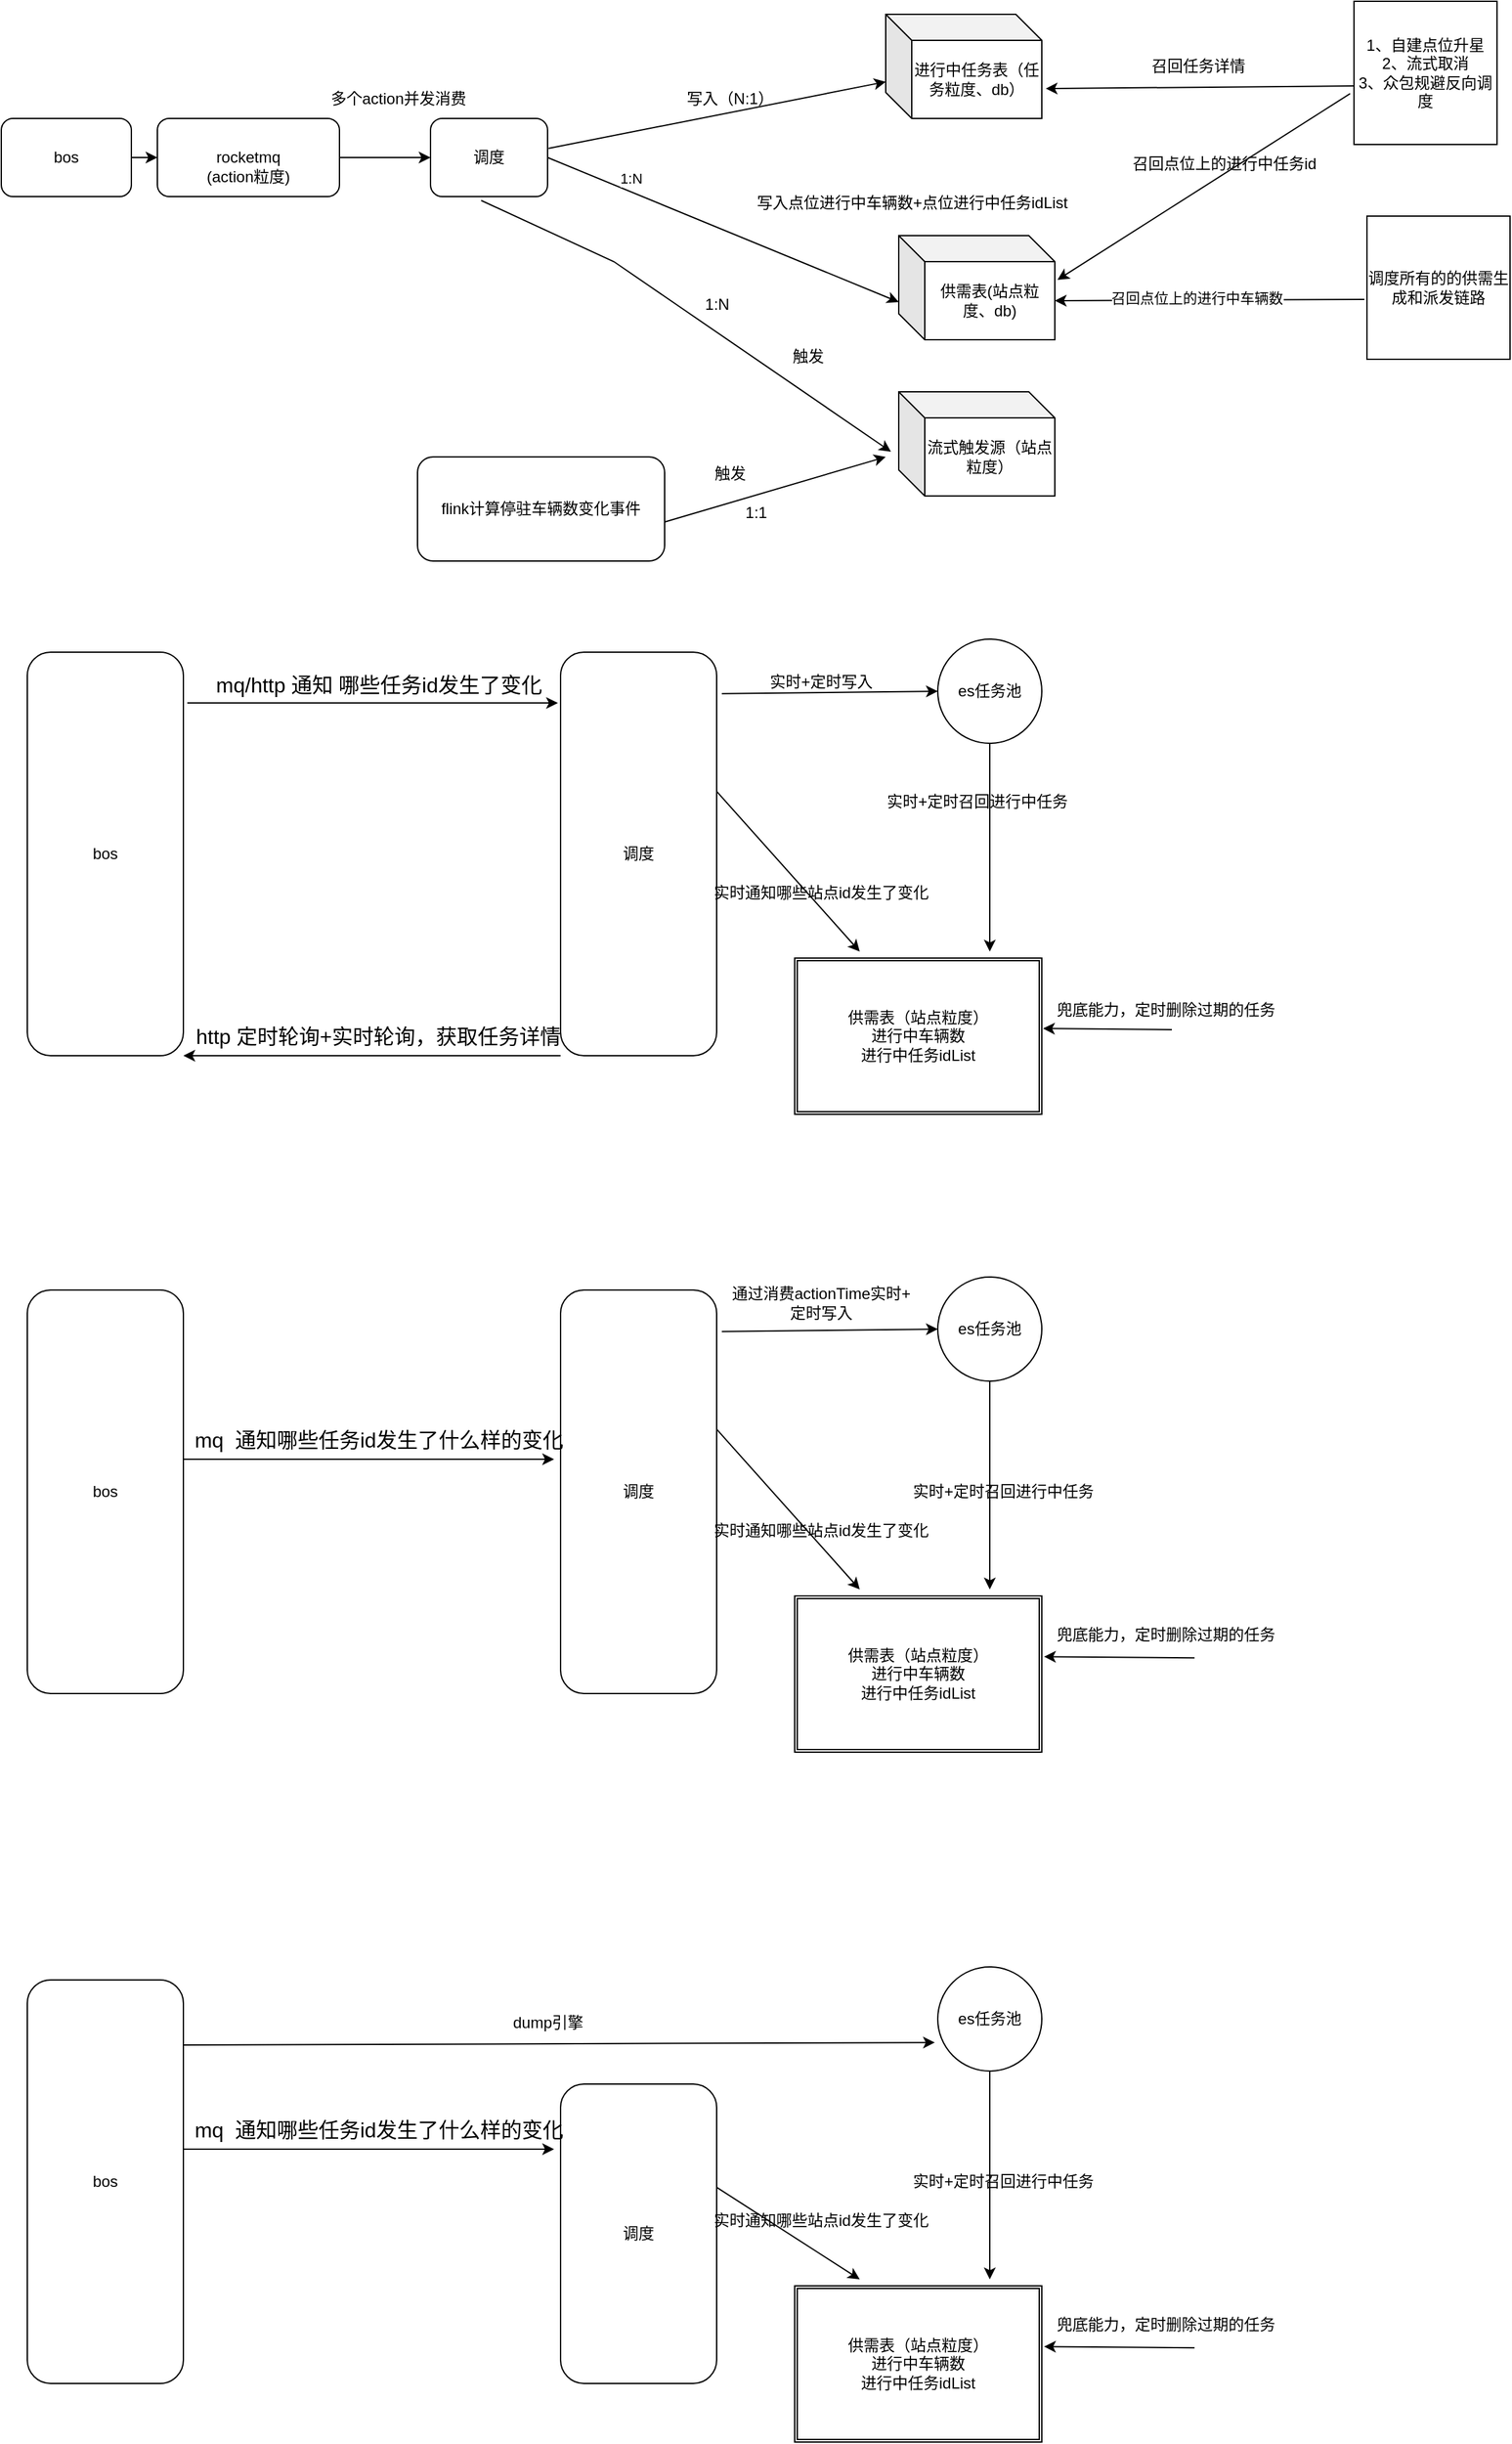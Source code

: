 <mxfile version="22.1.5" type="github">
  <diagram name="Page-1" id="kT9_dr_BF-10qV57XZLN">
    <mxGraphModel dx="2074" dy="1146" grid="1" gridSize="10" guides="1" tooltips="1" connect="1" arrows="1" fold="1" page="1" pageScale="1" pageWidth="850" pageHeight="1100" math="0" shadow="0">
      <root>
        <mxCell id="0" />
        <mxCell id="1" parent="0" />
        <mxCell id="4MUZql2UYZA6WcCp4JFE-1" value="bos" style="rounded=1;whiteSpace=wrap;html=1;" parent="1" vertex="1">
          <mxGeometry x="10" y="100" width="100" height="60" as="geometry" />
        </mxCell>
        <mxCell id="4MUZql2UYZA6WcCp4JFE-3" value="&lt;br&gt;rocketmq&lt;br&gt;(action粒度)" style="rounded=1;whiteSpace=wrap;html=1;" parent="1" vertex="1">
          <mxGeometry x="130" y="100" width="140" height="60" as="geometry" />
        </mxCell>
        <mxCell id="4MUZql2UYZA6WcCp4JFE-4" value="调度" style="rounded=1;whiteSpace=wrap;html=1;" parent="1" vertex="1">
          <mxGeometry x="340" y="100" width="90" height="60" as="geometry" />
        </mxCell>
        <mxCell id="4MUZql2UYZA6WcCp4JFE-6" value="进行中任务表（任务粒度、db）" style="shape=cube;whiteSpace=wrap;html=1;boundedLbl=1;backgroundOutline=1;darkOpacity=0.05;darkOpacity2=0.1;" parent="1" vertex="1">
          <mxGeometry x="690" y="20" width="120" height="80" as="geometry" />
        </mxCell>
        <mxCell id="4MUZql2UYZA6WcCp4JFE-7" value="供需表(站点粒度、db)" style="shape=cube;whiteSpace=wrap;html=1;boundedLbl=1;backgroundOutline=1;darkOpacity=0.05;darkOpacity2=0.1;" parent="1" vertex="1">
          <mxGeometry x="700" y="190" width="120" height="80" as="geometry" />
        </mxCell>
        <mxCell id="4MUZql2UYZA6WcCp4JFE-9" value="" style="endArrow=classic;html=1;rounded=0;exitX=1.008;exitY=0.383;exitDx=0;exitDy=0;exitPerimeter=0;" parent="1" source="4MUZql2UYZA6WcCp4JFE-4" target="4MUZql2UYZA6WcCp4JFE-6" edge="1">
          <mxGeometry width="50" height="50" relative="1" as="geometry">
            <mxPoint x="490" y="340" as="sourcePoint" />
            <mxPoint x="540" y="290" as="targetPoint" />
          </mxGeometry>
        </mxCell>
        <mxCell id="4MUZql2UYZA6WcCp4JFE-10" value="" style="endArrow=classic;html=1;rounded=0;exitX=1;exitY=0.5;exitDx=0;exitDy=0;entryX=0;entryY=0.638;entryDx=0;entryDy=0;entryPerimeter=0;" parent="1" source="4MUZql2UYZA6WcCp4JFE-4" target="4MUZql2UYZA6WcCp4JFE-7" edge="1">
          <mxGeometry width="50" height="50" relative="1" as="geometry">
            <mxPoint x="490" y="340" as="sourcePoint" />
            <mxPoint x="540" y="290" as="targetPoint" />
          </mxGeometry>
        </mxCell>
        <mxCell id="4MUZql2UYZA6WcCp4JFE-25" value="1:N" style="edgeLabel;html=1;align=center;verticalAlign=middle;resizable=0;points=[];" parent="4MUZql2UYZA6WcCp4JFE-10" vertex="1" connectable="0">
          <mxGeometry x="-0.644" y="4" relative="1" as="geometry">
            <mxPoint x="14" as="offset" />
          </mxGeometry>
        </mxCell>
        <mxCell id="4MUZql2UYZA6WcCp4JFE-11" value="写入（N:1）" style="text;html=1;align=center;verticalAlign=middle;resizable=0;points=[];autosize=1;strokeColor=none;fillColor=none;" parent="1" vertex="1">
          <mxGeometry x="525" y="70" width="90" height="30" as="geometry" />
        </mxCell>
        <mxCell id="4MUZql2UYZA6WcCp4JFE-12" value="写入点位进行中车辆数+点位进行中任务idList" style="text;html=1;align=center;verticalAlign=middle;resizable=0;points=[];autosize=1;strokeColor=none;fillColor=none;" parent="1" vertex="1">
          <mxGeometry x="580" y="150" width="260" height="30" as="geometry" />
        </mxCell>
        <mxCell id="4MUZql2UYZA6WcCp4JFE-13" value="" style="endArrow=classic;html=1;rounded=0;exitX=1;exitY=0.5;exitDx=0;exitDy=0;entryX=0;entryY=0.5;entryDx=0;entryDy=0;" parent="1" source="4MUZql2UYZA6WcCp4JFE-1" target="4MUZql2UYZA6WcCp4JFE-3" edge="1">
          <mxGeometry width="50" height="50" relative="1" as="geometry">
            <mxPoint x="170" y="180" as="sourcePoint" />
            <mxPoint x="200" y="130" as="targetPoint" />
          </mxGeometry>
        </mxCell>
        <mxCell id="4MUZql2UYZA6WcCp4JFE-14" value="" style="endArrow=classic;html=1;rounded=0;exitX=1;exitY=0.5;exitDx=0;exitDy=0;entryX=0;entryY=0.5;entryDx=0;entryDy=0;" parent="1" source="4MUZql2UYZA6WcCp4JFE-3" target="4MUZql2UYZA6WcCp4JFE-4" edge="1">
          <mxGeometry width="50" height="50" relative="1" as="geometry">
            <mxPoint x="340" y="130" as="sourcePoint" />
            <mxPoint x="390" y="129.5" as="targetPoint" />
          </mxGeometry>
        </mxCell>
        <mxCell id="4MUZql2UYZA6WcCp4JFE-18" value="流式触发源（站点粒度）" style="shape=cube;whiteSpace=wrap;html=1;boundedLbl=1;backgroundOutline=1;darkOpacity=0.05;darkOpacity2=0.1;" parent="1" vertex="1">
          <mxGeometry x="700" y="310" width="120" height="80" as="geometry" />
        </mxCell>
        <mxCell id="4MUZql2UYZA6WcCp4JFE-19" value="" style="endArrow=classic;html=1;rounded=0;exitX=0.433;exitY=1.05;exitDx=0;exitDy=0;exitPerimeter=0;entryX=-0.05;entryY=0.575;entryDx=0;entryDy=0;entryPerimeter=0;" parent="1" source="4MUZql2UYZA6WcCp4JFE-4" target="4MUZql2UYZA6WcCp4JFE-18" edge="1">
          <mxGeometry width="50" height="50" relative="1" as="geometry">
            <mxPoint x="440" y="340" as="sourcePoint" />
            <mxPoint x="690" y="350" as="targetPoint" />
            <Array as="points">
              <mxPoint x="481" y="210" />
            </Array>
          </mxGeometry>
        </mxCell>
        <mxCell id="4MUZql2UYZA6WcCp4JFE-20" value="触发" style="text;html=1;align=center;verticalAlign=middle;resizable=0;points=[];autosize=1;strokeColor=none;fillColor=none;" parent="1" vertex="1">
          <mxGeometry x="605" y="268" width="50" height="30" as="geometry" />
        </mxCell>
        <mxCell id="4MUZql2UYZA6WcCp4JFE-21" value="" style="endArrow=classic;html=1;rounded=0;" parent="1" edge="1">
          <mxGeometry width="50" height="50" relative="1" as="geometry">
            <mxPoint x="520" y="410" as="sourcePoint" />
            <mxPoint x="690" y="360" as="targetPoint" />
          </mxGeometry>
        </mxCell>
        <mxCell id="4MUZql2UYZA6WcCp4JFE-22" value="flink计算停驻车辆数变化事件" style="rounded=1;whiteSpace=wrap;html=1;" parent="1" vertex="1">
          <mxGeometry x="330" y="360" width="190" height="80" as="geometry" />
        </mxCell>
        <mxCell id="4MUZql2UYZA6WcCp4JFE-23" value="触发" style="text;html=1;align=center;verticalAlign=middle;resizable=0;points=[];autosize=1;strokeColor=none;fillColor=none;" parent="1" vertex="1">
          <mxGeometry x="545" y="358" width="50" height="30" as="geometry" />
        </mxCell>
        <mxCell id="4MUZql2UYZA6WcCp4JFE-26" value="1:N" style="text;html=1;align=center;verticalAlign=middle;resizable=0;points=[];autosize=1;strokeColor=none;fillColor=none;" parent="1" vertex="1">
          <mxGeometry x="540" y="228" width="40" height="30" as="geometry" />
        </mxCell>
        <mxCell id="4MUZql2UYZA6WcCp4JFE-27" value="1:1" style="text;html=1;align=center;verticalAlign=middle;resizable=0;points=[];autosize=1;strokeColor=none;fillColor=none;" parent="1" vertex="1">
          <mxGeometry x="570" y="388" width="40" height="30" as="geometry" />
        </mxCell>
        <mxCell id="4MUZql2UYZA6WcCp4JFE-28" value="多个action并发消费" style="text;html=1;align=center;verticalAlign=middle;resizable=0;points=[];autosize=1;strokeColor=none;fillColor=none;" parent="1" vertex="1">
          <mxGeometry x="250" y="70" width="130" height="30" as="geometry" />
        </mxCell>
        <mxCell id="X4xyX6ZAneE_ti3FvR2u-1" value="bos" style="rounded=1;whiteSpace=wrap;html=1;" parent="1" vertex="1">
          <mxGeometry x="30" y="510" width="120" height="310" as="geometry" />
        </mxCell>
        <mxCell id="X4xyX6ZAneE_ti3FvR2u-2" value="调度" style="rounded=1;whiteSpace=wrap;html=1;" parent="1" vertex="1">
          <mxGeometry x="440" y="510" width="120" height="310" as="geometry" />
        </mxCell>
        <mxCell id="X4xyX6ZAneE_ti3FvR2u-3" value="" style="endArrow=classic;html=1;rounded=0;exitX=1.025;exitY=0.126;exitDx=0;exitDy=0;exitPerimeter=0;entryX=-0.017;entryY=0.126;entryDx=0;entryDy=0;entryPerimeter=0;" parent="1" source="X4xyX6ZAneE_ti3FvR2u-1" target="X4xyX6ZAneE_ti3FvR2u-2" edge="1">
          <mxGeometry width="50" height="50" relative="1" as="geometry">
            <mxPoint x="180" y="549" as="sourcePoint" />
            <mxPoint x="440" y="549" as="targetPoint" />
          </mxGeometry>
        </mxCell>
        <mxCell id="X4xyX6ZAneE_ti3FvR2u-4" value="mq/http 通知 哪些任务id发生了变化" style="text;html=1;align=center;verticalAlign=middle;resizable=0;points=[];autosize=1;strokeColor=none;fillColor=none;fontSize=16;" parent="1" vertex="1">
          <mxGeometry x="165" y="520" width="270" height="30" as="geometry" />
        </mxCell>
        <mxCell id="X4xyX6ZAneE_ti3FvR2u-5" value="" style="endArrow=classic;html=1;rounded=0;entryX=1;entryY=1;entryDx=0;entryDy=0;exitX=0;exitY=1;exitDx=0;exitDy=0;" parent="1" source="X4xyX6ZAneE_ti3FvR2u-2" target="X4xyX6ZAneE_ti3FvR2u-1" edge="1">
          <mxGeometry width="50" height="50" relative="1" as="geometry">
            <mxPoint x="370" y="660" as="sourcePoint" />
            <mxPoint x="290" y="660" as="targetPoint" />
          </mxGeometry>
        </mxCell>
        <mxCell id="X4xyX6ZAneE_ti3FvR2u-6" value="http 定时轮询+实时轮询，获取任务详情" style="text;html=1;strokeColor=none;fillColor=none;align=center;verticalAlign=middle;whiteSpace=wrap;rounded=0;fontSize=16;" parent="1" vertex="1">
          <mxGeometry x="150" y="790" width="300" height="30" as="geometry" />
        </mxCell>
        <mxCell id="X4xyX6ZAneE_ti3FvR2u-7" value="es任务池" style="ellipse;whiteSpace=wrap;html=1;aspect=fixed;" parent="1" vertex="1">
          <mxGeometry x="730" y="500" width="80" height="80" as="geometry" />
        </mxCell>
        <mxCell id="X4xyX6ZAneE_ti3FvR2u-8" value="" style="endArrow=classic;html=1;rounded=0;exitX=1.033;exitY=0.103;exitDx=0;exitDy=0;exitPerimeter=0;entryX=0;entryY=0.5;entryDx=0;entryDy=0;" parent="1" source="X4xyX6ZAneE_ti3FvR2u-2" target="X4xyX6ZAneE_ti3FvR2u-7" edge="1">
          <mxGeometry width="50" height="50" relative="1" as="geometry">
            <mxPoint x="560" y="551.5" as="sourcePoint" />
            <mxPoint x="720" y="548" as="targetPoint" />
            <Array as="points" />
          </mxGeometry>
        </mxCell>
        <mxCell id="X4xyX6ZAneE_ti3FvR2u-16" value="" style="endArrow=classic;html=1;rounded=0;exitX=0.5;exitY=1;exitDx=0;exitDy=0;" parent="1" source="X4xyX6ZAneE_ti3FvR2u-7" edge="1">
          <mxGeometry width="50" height="50" relative="1" as="geometry">
            <mxPoint x="640" y="700" as="sourcePoint" />
            <mxPoint x="770" y="740" as="targetPoint" />
          </mxGeometry>
        </mxCell>
        <mxCell id="X4xyX6ZAneE_ti3FvR2u-19" value="供需表（站点粒度）&lt;br&gt;进行中车辆数&lt;br&gt;进行中任务idList" style="shape=ext;double=1;rounded=0;whiteSpace=wrap;html=1;" parent="1" vertex="1">
          <mxGeometry x="620" y="745" width="190" height="120" as="geometry" />
        </mxCell>
        <mxCell id="X4xyX6ZAneE_ti3FvR2u-21" value="" style="endArrow=classic;html=1;rounded=0;exitX=1;exitY=0.345;exitDx=0;exitDy=0;exitPerimeter=0;" parent="1" source="X4xyX6ZAneE_ti3FvR2u-2" edge="1">
          <mxGeometry width="50" height="50" relative="1" as="geometry">
            <mxPoint x="450" y="680" as="sourcePoint" />
            <mxPoint x="670" y="740" as="targetPoint" />
          </mxGeometry>
        </mxCell>
        <mxCell id="X4xyX6ZAneE_ti3FvR2u-22" value="实时通知哪些站点id发生了变化" style="text;html=1;align=center;verticalAlign=middle;resizable=0;points=[];autosize=1;strokeColor=none;fillColor=none;" parent="1" vertex="1">
          <mxGeometry x="545" y="680" width="190" height="30" as="geometry" />
        </mxCell>
        <mxCell id="X4xyX6ZAneE_ti3FvR2u-23" value="实时+定时召回进行中任务" style="text;html=1;align=center;verticalAlign=middle;resizable=0;points=[];autosize=1;strokeColor=none;fillColor=none;" parent="1" vertex="1">
          <mxGeometry x="680" y="610" width="160" height="30" as="geometry" />
        </mxCell>
        <mxCell id="X4xyX6ZAneE_ti3FvR2u-24" value="实时+定时写入" style="text;html=1;align=center;verticalAlign=middle;resizable=0;points=[];autosize=1;strokeColor=none;fillColor=none;" parent="1" vertex="1">
          <mxGeometry x="590" y="518" width="100" height="30" as="geometry" />
        </mxCell>
        <mxCell id="X4xyX6ZAneE_ti3FvR2u-25" value="bos" style="rounded=1;whiteSpace=wrap;html=1;" parent="1" vertex="1">
          <mxGeometry x="30" y="1000" width="120" height="310" as="geometry" />
        </mxCell>
        <mxCell id="X4xyX6ZAneE_ti3FvR2u-26" value="调度" style="rounded=1;whiteSpace=wrap;html=1;" parent="1" vertex="1">
          <mxGeometry x="440" y="1000" width="120" height="310" as="geometry" />
        </mxCell>
        <mxCell id="X4xyX6ZAneE_ti3FvR2u-27" value="" style="endArrow=classic;html=1;rounded=0;exitX=1.025;exitY=0.126;exitDx=0;exitDy=0;exitPerimeter=0;entryX=-0.017;entryY=0.126;entryDx=0;entryDy=0;entryPerimeter=0;" parent="1" edge="1">
          <mxGeometry width="50" height="50" relative="1" as="geometry">
            <mxPoint x="150.04" y="1130" as="sourcePoint" />
            <mxPoint x="435.0" y="1130" as="targetPoint" />
          </mxGeometry>
        </mxCell>
        <mxCell id="X4xyX6ZAneE_ti3FvR2u-28" value="mq&amp;nbsp; 通知哪些任务id发生了什么样的变化" style="text;html=1;align=center;verticalAlign=middle;resizable=0;points=[];autosize=1;strokeColor=none;fillColor=none;fontSize=16;" parent="1" vertex="1">
          <mxGeometry x="145" y="1100" width="310" height="30" as="geometry" />
        </mxCell>
        <mxCell id="X4xyX6ZAneE_ti3FvR2u-31" value="es任务池" style="ellipse;whiteSpace=wrap;html=1;aspect=fixed;" parent="1" vertex="1">
          <mxGeometry x="730" y="990" width="80" height="80" as="geometry" />
        </mxCell>
        <mxCell id="X4xyX6ZAneE_ti3FvR2u-32" value="" style="endArrow=classic;html=1;rounded=0;exitX=1.033;exitY=0.103;exitDx=0;exitDy=0;exitPerimeter=0;entryX=0;entryY=0.5;entryDx=0;entryDy=0;" parent="1" source="X4xyX6ZAneE_ti3FvR2u-26" target="X4xyX6ZAneE_ti3FvR2u-31" edge="1">
          <mxGeometry width="50" height="50" relative="1" as="geometry">
            <mxPoint x="560" y="1041.5" as="sourcePoint" />
            <mxPoint x="720" y="1038" as="targetPoint" />
            <Array as="points" />
          </mxGeometry>
        </mxCell>
        <mxCell id="X4xyX6ZAneE_ti3FvR2u-33" value="" style="endArrow=classic;html=1;rounded=0;exitX=0.5;exitY=1;exitDx=0;exitDy=0;" parent="1" source="X4xyX6ZAneE_ti3FvR2u-31" edge="1">
          <mxGeometry width="50" height="50" relative="1" as="geometry">
            <mxPoint x="640" y="1190" as="sourcePoint" />
            <mxPoint x="770" y="1230" as="targetPoint" />
          </mxGeometry>
        </mxCell>
        <mxCell id="X4xyX6ZAneE_ti3FvR2u-34" value="供需表（站点粒度）&lt;br&gt;进行中车辆数&lt;br&gt;进行中任务idList" style="shape=ext;double=1;rounded=0;whiteSpace=wrap;html=1;" parent="1" vertex="1">
          <mxGeometry x="620" y="1235" width="190" height="120" as="geometry" />
        </mxCell>
        <mxCell id="X4xyX6ZAneE_ti3FvR2u-35" value="" style="endArrow=classic;html=1;rounded=0;exitX=1;exitY=0.345;exitDx=0;exitDy=0;exitPerimeter=0;" parent="1" source="X4xyX6ZAneE_ti3FvR2u-26" edge="1">
          <mxGeometry width="50" height="50" relative="1" as="geometry">
            <mxPoint x="450" y="1170" as="sourcePoint" />
            <mxPoint x="670" y="1230" as="targetPoint" />
          </mxGeometry>
        </mxCell>
        <mxCell id="X4xyX6ZAneE_ti3FvR2u-36" value="实时通知哪些站点id发生了变化" style="text;html=1;align=center;verticalAlign=middle;resizable=0;points=[];autosize=1;strokeColor=none;fillColor=none;" parent="1" vertex="1">
          <mxGeometry x="545" y="1170" width="190" height="30" as="geometry" />
        </mxCell>
        <mxCell id="X4xyX6ZAneE_ti3FvR2u-37" value="通过消费actionTime实时+&lt;br&gt;定时写入" style="text;html=1;align=center;verticalAlign=middle;resizable=0;points=[];autosize=1;strokeColor=none;fillColor=none;" parent="1" vertex="1">
          <mxGeometry x="560" y="990" width="160" height="40" as="geometry" />
        </mxCell>
        <mxCell id="X4xyX6ZAneE_ti3FvR2u-38" value="实时+定时召回进行中任务" style="text;html=1;align=center;verticalAlign=middle;resizable=0;points=[];autosize=1;strokeColor=none;fillColor=none;" parent="1" vertex="1">
          <mxGeometry x="700" y="1140" width="160" height="30" as="geometry" />
        </mxCell>
        <mxCell id="X4xyX6ZAneE_ti3FvR2u-39" value="" style="endArrow=classic;html=1;rounded=0;entryX=1.005;entryY=0.451;entryDx=0;entryDy=0;entryPerimeter=0;" parent="1" target="X4xyX6ZAneE_ti3FvR2u-19" edge="1">
          <mxGeometry width="50" height="50" relative="1" as="geometry">
            <mxPoint x="910" y="800" as="sourcePoint" />
            <mxPoint x="820" y="800" as="targetPoint" />
          </mxGeometry>
        </mxCell>
        <mxCell id="X4xyX6ZAneE_ti3FvR2u-40" value="兜底能力，定时删除过期的任务" style="text;html=1;align=center;verticalAlign=middle;resizable=0;points=[];autosize=1;strokeColor=none;fillColor=none;" parent="1" vertex="1">
          <mxGeometry x="810" y="770" width="190" height="30" as="geometry" />
        </mxCell>
        <mxCell id="X4xyX6ZAneE_ti3FvR2u-41" value="兜底能力，定时删除过期的任务" style="text;html=1;align=center;verticalAlign=middle;resizable=0;points=[];autosize=1;strokeColor=none;fillColor=none;" parent="1" vertex="1">
          <mxGeometry x="810" y="1250" width="190" height="30" as="geometry" />
        </mxCell>
        <mxCell id="X4xyX6ZAneE_ti3FvR2u-43" value="" style="endArrow=classic;html=1;rounded=0;entryX=1.009;entryY=0.389;entryDx=0;entryDy=0;entryPerimeter=0;exitX=0.618;exitY=1.086;exitDx=0;exitDy=0;exitPerimeter=0;" parent="1" source="X4xyX6ZAneE_ti3FvR2u-41" target="X4xyX6ZAneE_ti3FvR2u-34" edge="1">
          <mxGeometry width="50" height="50" relative="1" as="geometry">
            <mxPoint x="950" y="1290" as="sourcePoint" />
            <mxPoint x="680" y="1180" as="targetPoint" />
          </mxGeometry>
        </mxCell>
        <mxCell id="X4xyX6ZAneE_ti3FvR2u-44" value="bos" style="rounded=1;whiteSpace=wrap;html=1;" parent="1" vertex="1">
          <mxGeometry x="30" y="1530" width="120" height="310" as="geometry" />
        </mxCell>
        <mxCell id="X4xyX6ZAneE_ti3FvR2u-45" value="调度" style="rounded=1;whiteSpace=wrap;html=1;" parent="1" vertex="1">
          <mxGeometry x="440" y="1610" width="120" height="230" as="geometry" />
        </mxCell>
        <mxCell id="X4xyX6ZAneE_ti3FvR2u-46" value="" style="endArrow=classic;html=1;rounded=0;exitX=1.025;exitY=0.126;exitDx=0;exitDy=0;exitPerimeter=0;entryX=-0.017;entryY=0.126;entryDx=0;entryDy=0;entryPerimeter=0;" parent="1" edge="1">
          <mxGeometry width="50" height="50" relative="1" as="geometry">
            <mxPoint x="150.04" y="1660" as="sourcePoint" />
            <mxPoint x="435.0" y="1660" as="targetPoint" />
          </mxGeometry>
        </mxCell>
        <mxCell id="X4xyX6ZAneE_ti3FvR2u-47" value="mq&amp;nbsp; 通知哪些任务id发生了什么样的变化" style="text;html=1;align=center;verticalAlign=middle;resizable=0;points=[];autosize=1;strokeColor=none;fillColor=none;fontSize=16;" parent="1" vertex="1">
          <mxGeometry x="145" y="1630" width="310" height="30" as="geometry" />
        </mxCell>
        <mxCell id="X4xyX6ZAneE_ti3FvR2u-48" value="es任务池" style="ellipse;whiteSpace=wrap;html=1;aspect=fixed;" parent="1" vertex="1">
          <mxGeometry x="730" y="1520" width="80" height="80" as="geometry" />
        </mxCell>
        <mxCell id="X4xyX6ZAneE_ti3FvR2u-50" value="" style="endArrow=classic;html=1;rounded=0;exitX=0.5;exitY=1;exitDx=0;exitDy=0;" parent="1" source="X4xyX6ZAneE_ti3FvR2u-48" edge="1">
          <mxGeometry width="50" height="50" relative="1" as="geometry">
            <mxPoint x="640" y="1720" as="sourcePoint" />
            <mxPoint x="770" y="1760" as="targetPoint" />
          </mxGeometry>
        </mxCell>
        <mxCell id="X4xyX6ZAneE_ti3FvR2u-51" value="供需表（站点粒度）&lt;br&gt;进行中车辆数&lt;br&gt;进行中任务idList" style="shape=ext;double=1;rounded=0;whiteSpace=wrap;html=1;" parent="1" vertex="1">
          <mxGeometry x="620" y="1765" width="190" height="120" as="geometry" />
        </mxCell>
        <mxCell id="X4xyX6ZAneE_ti3FvR2u-52" value="" style="endArrow=classic;html=1;rounded=0;exitX=1;exitY=0.345;exitDx=0;exitDy=0;exitPerimeter=0;" parent="1" source="X4xyX6ZAneE_ti3FvR2u-45" edge="1">
          <mxGeometry width="50" height="50" relative="1" as="geometry">
            <mxPoint x="450" y="1700" as="sourcePoint" />
            <mxPoint x="670" y="1760" as="targetPoint" />
          </mxGeometry>
        </mxCell>
        <mxCell id="X4xyX6ZAneE_ti3FvR2u-53" value="实时通知哪些站点id发生了变化" style="text;html=1;align=center;verticalAlign=middle;resizable=0;points=[];autosize=1;strokeColor=none;fillColor=none;" parent="1" vertex="1">
          <mxGeometry x="545" y="1700" width="190" height="30" as="geometry" />
        </mxCell>
        <mxCell id="X4xyX6ZAneE_ti3FvR2u-55" value="实时+定时召回进行中任务" style="text;html=1;align=center;verticalAlign=middle;resizable=0;points=[];autosize=1;strokeColor=none;fillColor=none;" parent="1" vertex="1">
          <mxGeometry x="700" y="1670" width="160" height="30" as="geometry" />
        </mxCell>
        <mxCell id="X4xyX6ZAneE_ti3FvR2u-56" value="兜底能力，定时删除过期的任务" style="text;html=1;align=center;verticalAlign=middle;resizable=0;points=[];autosize=1;strokeColor=none;fillColor=none;" parent="1" vertex="1">
          <mxGeometry x="810" y="1780" width="190" height="30" as="geometry" />
        </mxCell>
        <mxCell id="X4xyX6ZAneE_ti3FvR2u-57" value="" style="endArrow=classic;html=1;rounded=0;entryX=1.009;entryY=0.389;entryDx=0;entryDy=0;entryPerimeter=0;exitX=0.618;exitY=1.086;exitDx=0;exitDy=0;exitPerimeter=0;" parent="1" source="X4xyX6ZAneE_ti3FvR2u-56" target="X4xyX6ZAneE_ti3FvR2u-51" edge="1">
          <mxGeometry width="50" height="50" relative="1" as="geometry">
            <mxPoint x="950" y="1820" as="sourcePoint" />
            <mxPoint x="680" y="1710" as="targetPoint" />
          </mxGeometry>
        </mxCell>
        <mxCell id="X4xyX6ZAneE_ti3FvR2u-58" value="" style="endArrow=classic;html=1;rounded=0;entryX=-0.028;entryY=0.726;entryDx=0;entryDy=0;entryPerimeter=0;" parent="1" target="X4xyX6ZAneE_ti3FvR2u-48" edge="1">
          <mxGeometry width="50" height="50" relative="1" as="geometry">
            <mxPoint x="150" y="1580" as="sourcePoint" />
            <mxPoint x="200" y="1530" as="targetPoint" />
          </mxGeometry>
        </mxCell>
        <mxCell id="X4xyX6ZAneE_ti3FvR2u-59" value="dump引擎" style="text;html=1;align=center;verticalAlign=middle;resizable=0;points=[];autosize=1;strokeColor=none;fillColor=none;" parent="1" vertex="1">
          <mxGeometry x="390" y="1548" width="80" height="30" as="geometry" />
        </mxCell>
        <mxCell id="lSSjZ6uWFVWfRWVECBId-1" value="" style="endArrow=classic;html=1;rounded=0;entryX=1.017;entryY=0.425;entryDx=0;entryDy=0;entryPerimeter=0;exitX=-0.027;exitY=0.645;exitDx=0;exitDy=0;exitPerimeter=0;" edge="1" parent="1" source="lSSjZ6uWFVWfRWVECBId-7" target="4MUZql2UYZA6WcCp4JFE-7">
          <mxGeometry width="50" height="50" relative="1" as="geometry">
            <mxPoint x="970" y="240" as="sourcePoint" />
            <mxPoint x="980" y="208" as="targetPoint" />
          </mxGeometry>
        </mxCell>
        <mxCell id="lSSjZ6uWFVWfRWVECBId-2" value="" style="endArrow=classic;html=1;rounded=0;entryX=1.025;entryY=0.713;entryDx=0;entryDy=0;entryPerimeter=0;exitX=0.018;exitY=0.591;exitDx=0;exitDy=0;exitPerimeter=0;" edge="1" parent="1" source="lSSjZ6uWFVWfRWVECBId-7" target="4MUZql2UYZA6WcCp4JFE-6">
          <mxGeometry width="50" height="50" relative="1" as="geometry">
            <mxPoint x="990" y="80" as="sourcePoint" />
            <mxPoint x="950" y="80" as="targetPoint" />
          </mxGeometry>
        </mxCell>
        <mxCell id="lSSjZ6uWFVWfRWVECBId-7" value="1、自建点位升星&lt;br&gt;2、流式取消&lt;br&gt;3、众包规避反向调度" style="whiteSpace=wrap;html=1;aspect=fixed;" vertex="1" parent="1">
          <mxGeometry x="1050" y="10" width="110" height="110" as="geometry" />
        </mxCell>
        <mxCell id="lSSjZ6uWFVWfRWVECBId-8" value="召回点位上的进行中任务id" style="text;html=1;align=center;verticalAlign=middle;resizable=0;points=[];autosize=1;strokeColor=none;fillColor=none;" vertex="1" parent="1">
          <mxGeometry x="870" y="120" width="160" height="30" as="geometry" />
        </mxCell>
        <mxCell id="lSSjZ6uWFVWfRWVECBId-9" value="召回任务详情" style="text;html=1;align=center;verticalAlign=middle;resizable=0;points=[];autosize=1;strokeColor=none;fillColor=none;" vertex="1" parent="1">
          <mxGeometry x="880" y="45" width="100" height="30" as="geometry" />
        </mxCell>
        <mxCell id="lSSjZ6uWFVWfRWVECBId-12" value="调度所有的的供需生成和派发链路" style="whiteSpace=wrap;html=1;aspect=fixed;" vertex="1" parent="1">
          <mxGeometry x="1060" y="175" width="110" height="110" as="geometry" />
        </mxCell>
        <mxCell id="lSSjZ6uWFVWfRWVECBId-13" value="" style="endArrow=classic;html=1;rounded=0;entryX=0;entryY=0;entryDx=120;entryDy=50;entryPerimeter=0;exitX=-0.018;exitY=0.582;exitDx=0;exitDy=0;exitPerimeter=0;" edge="1" parent="1" source="lSSjZ6uWFVWfRWVECBId-12" target="4MUZql2UYZA6WcCp4JFE-7">
          <mxGeometry width="50" height="50" relative="1" as="geometry">
            <mxPoint x="930" y="285" as="sourcePoint" />
            <mxPoint x="980" y="235" as="targetPoint" />
          </mxGeometry>
        </mxCell>
        <mxCell id="lSSjZ6uWFVWfRWVECBId-14" value="召回点位上的进行中车辆数" style="edgeLabel;html=1;align=center;verticalAlign=middle;resizable=0;points=[];" vertex="1" connectable="0" parent="lSSjZ6uWFVWfRWVECBId-13">
          <mxGeometry x="0.084" y="-2" relative="1" as="geometry">
            <mxPoint as="offset" />
          </mxGeometry>
        </mxCell>
      </root>
    </mxGraphModel>
  </diagram>
</mxfile>

